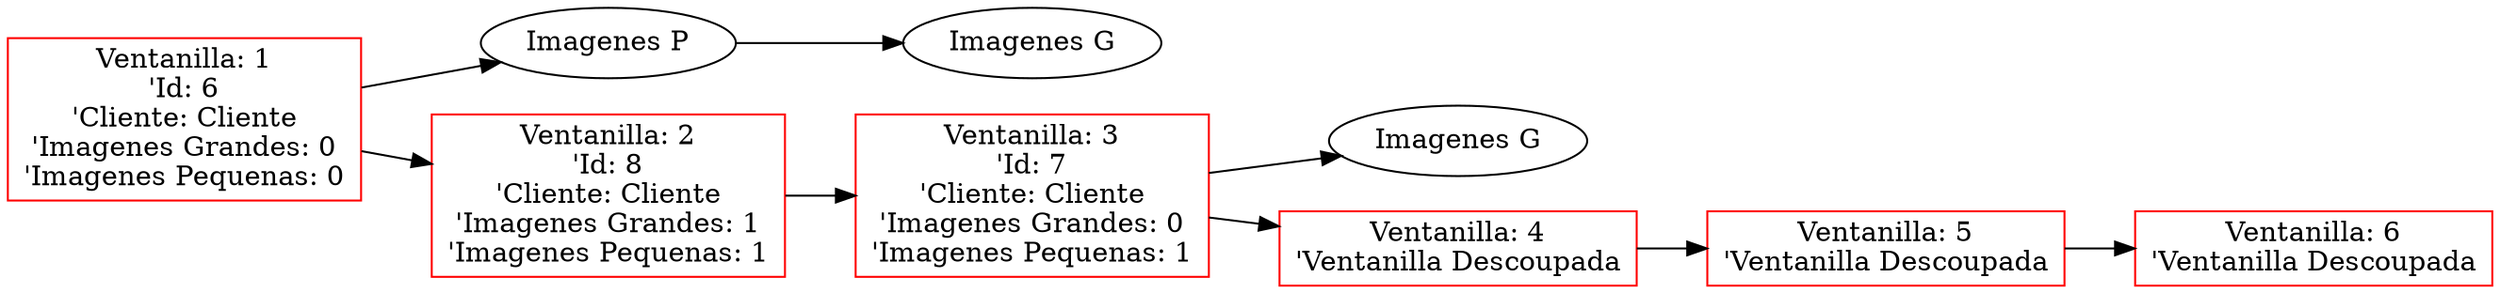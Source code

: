 digraph G {
 rankdir=LR;
 node0 [label="Ventanilla: 1\n'Id: 6\n'Cliente: Cliente\n'Imagenes Grandes: 0\n'Imagenes Pequenas: 0", color="red", shape="rectangle"];
 element00 [label="Imagenes P", shape="ellipse"];
 node0 -> element00 [dir="forward"];
 element00 -> element01 [dir="forward"];
 element01 [label="Imagenes G", shape="ellipse"];
 node1 [label="Ventanilla: 2\n'Id: 8\n'Cliente: Cliente\n'Imagenes Grandes: 1\n'Imagenes Pequenas: 1", color="red", shape="rectangle"];
 node0 -> node1 [dir="forward"];
 node2 [label="Ventanilla: 3\n'Id: 7\n'Cliente: Cliente\n'Imagenes Grandes: 0\n'Imagenes Pequenas: 1", color="red", shape="rectangle"];
 element20 [label="Imagenes G", shape="ellipse"];
 node2 -> element20 [dir="forward"];
 node1 -> node2 [dir="forward"];
 node3 [label="Ventanilla: 4\n'Ventanilla Descoupada", color="red", shape="rectangle"];
 node2 -> node3 [dir="forward"];
 node4 [label="Ventanilla: 5\n'Ventanilla Descoupada", color="red", shape="rectangle"];
 node3 -> node4 [dir="forward"];
 node5 [label="Ventanilla: 6\n'Ventanilla Descoupada", color="red", shape="rectangle"];
 node4 -> node5 [dir="forward"];
 }
